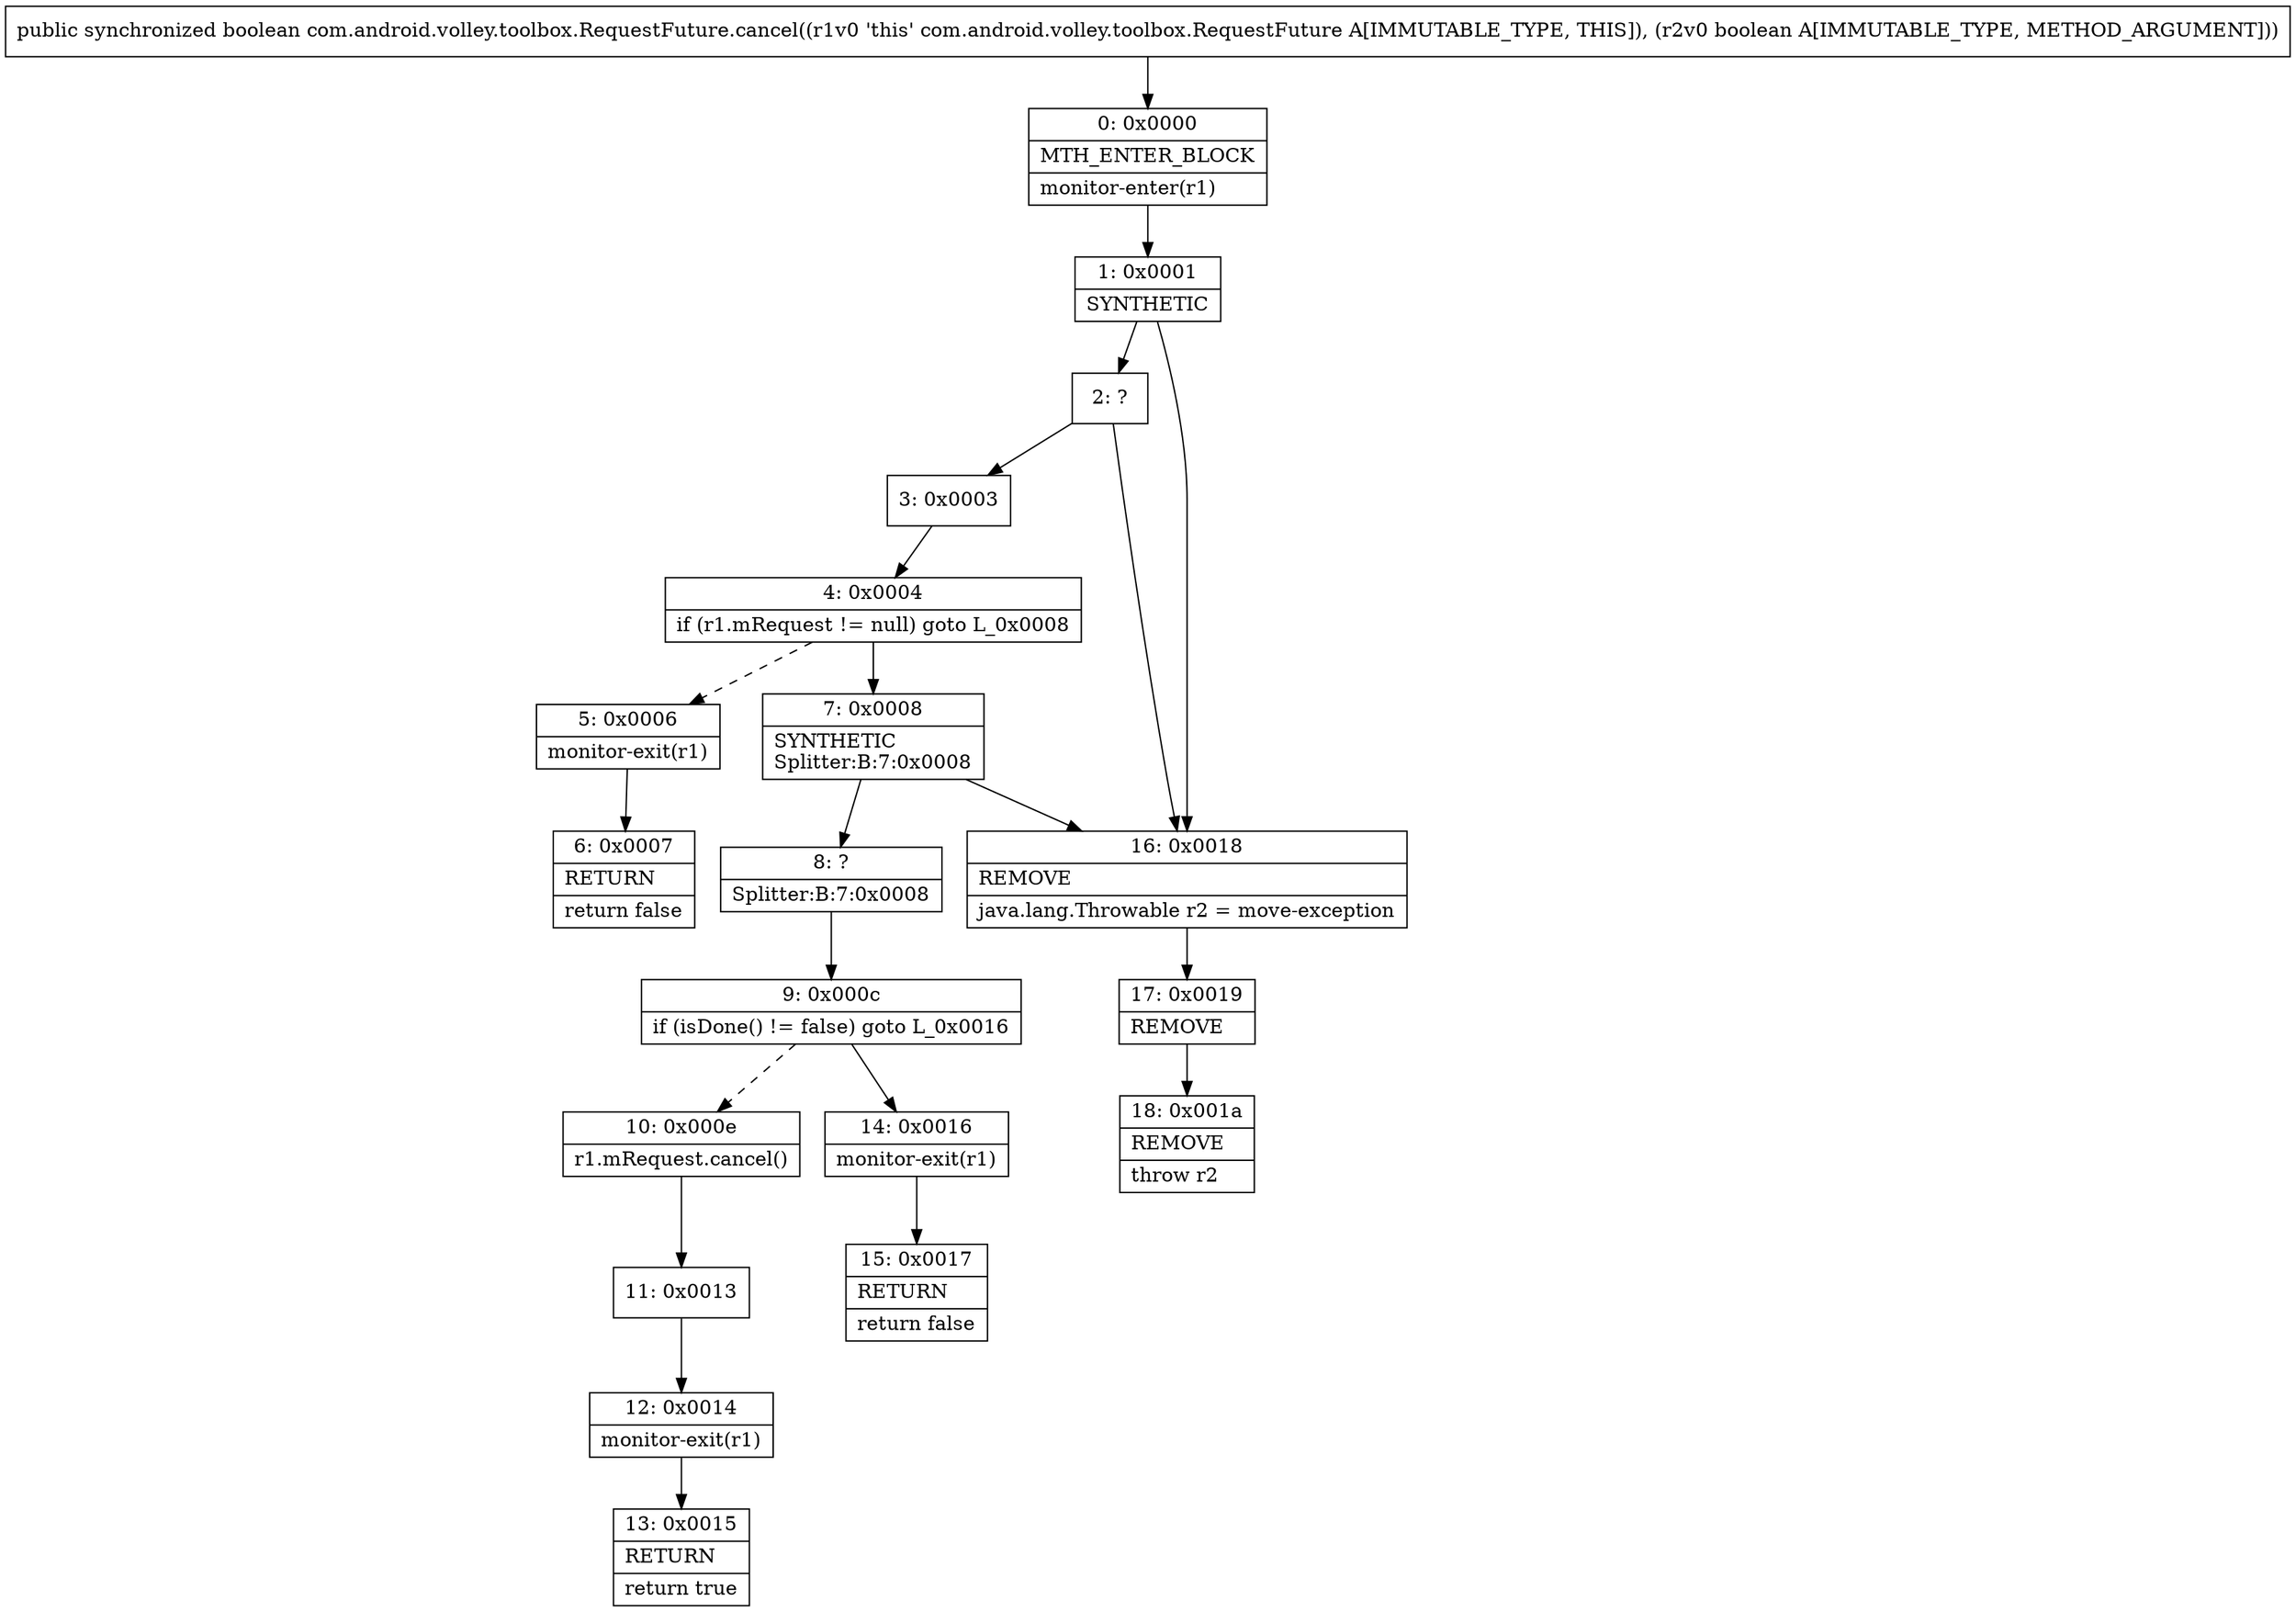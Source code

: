 digraph "CFG forcom.android.volley.toolbox.RequestFuture.cancel(Z)Z" {
Node_0 [shape=record,label="{0\:\ 0x0000|MTH_ENTER_BLOCK\l|monitor\-enter(r1)\l}"];
Node_1 [shape=record,label="{1\:\ 0x0001|SYNTHETIC\l}"];
Node_2 [shape=record,label="{2\:\ ?}"];
Node_3 [shape=record,label="{3\:\ 0x0003}"];
Node_4 [shape=record,label="{4\:\ 0x0004|if (r1.mRequest != null) goto L_0x0008\l}"];
Node_5 [shape=record,label="{5\:\ 0x0006|monitor\-exit(r1)\l}"];
Node_6 [shape=record,label="{6\:\ 0x0007|RETURN\l|return false\l}"];
Node_7 [shape=record,label="{7\:\ 0x0008|SYNTHETIC\lSplitter:B:7:0x0008\l}"];
Node_8 [shape=record,label="{8\:\ ?|Splitter:B:7:0x0008\l}"];
Node_9 [shape=record,label="{9\:\ 0x000c|if (isDone() != false) goto L_0x0016\l}"];
Node_10 [shape=record,label="{10\:\ 0x000e|r1.mRequest.cancel()\l}"];
Node_11 [shape=record,label="{11\:\ 0x0013}"];
Node_12 [shape=record,label="{12\:\ 0x0014|monitor\-exit(r1)\l}"];
Node_13 [shape=record,label="{13\:\ 0x0015|RETURN\l|return true\l}"];
Node_14 [shape=record,label="{14\:\ 0x0016|monitor\-exit(r1)\l}"];
Node_15 [shape=record,label="{15\:\ 0x0017|RETURN\l|return false\l}"];
Node_16 [shape=record,label="{16\:\ 0x0018|REMOVE\l|java.lang.Throwable r2 = move\-exception\l}"];
Node_17 [shape=record,label="{17\:\ 0x0019|REMOVE\l}"];
Node_18 [shape=record,label="{18\:\ 0x001a|REMOVE\l|throw r2\l}"];
MethodNode[shape=record,label="{public synchronized boolean com.android.volley.toolbox.RequestFuture.cancel((r1v0 'this' com.android.volley.toolbox.RequestFuture A[IMMUTABLE_TYPE, THIS]), (r2v0 boolean A[IMMUTABLE_TYPE, METHOD_ARGUMENT])) }"];
MethodNode -> Node_0;
Node_0 -> Node_1;
Node_1 -> Node_2;
Node_1 -> Node_16;
Node_2 -> Node_3;
Node_2 -> Node_16;
Node_3 -> Node_4;
Node_4 -> Node_5[style=dashed];
Node_4 -> Node_7;
Node_5 -> Node_6;
Node_7 -> Node_8;
Node_7 -> Node_16;
Node_8 -> Node_9;
Node_9 -> Node_10[style=dashed];
Node_9 -> Node_14;
Node_10 -> Node_11;
Node_11 -> Node_12;
Node_12 -> Node_13;
Node_14 -> Node_15;
Node_16 -> Node_17;
Node_17 -> Node_18;
}

